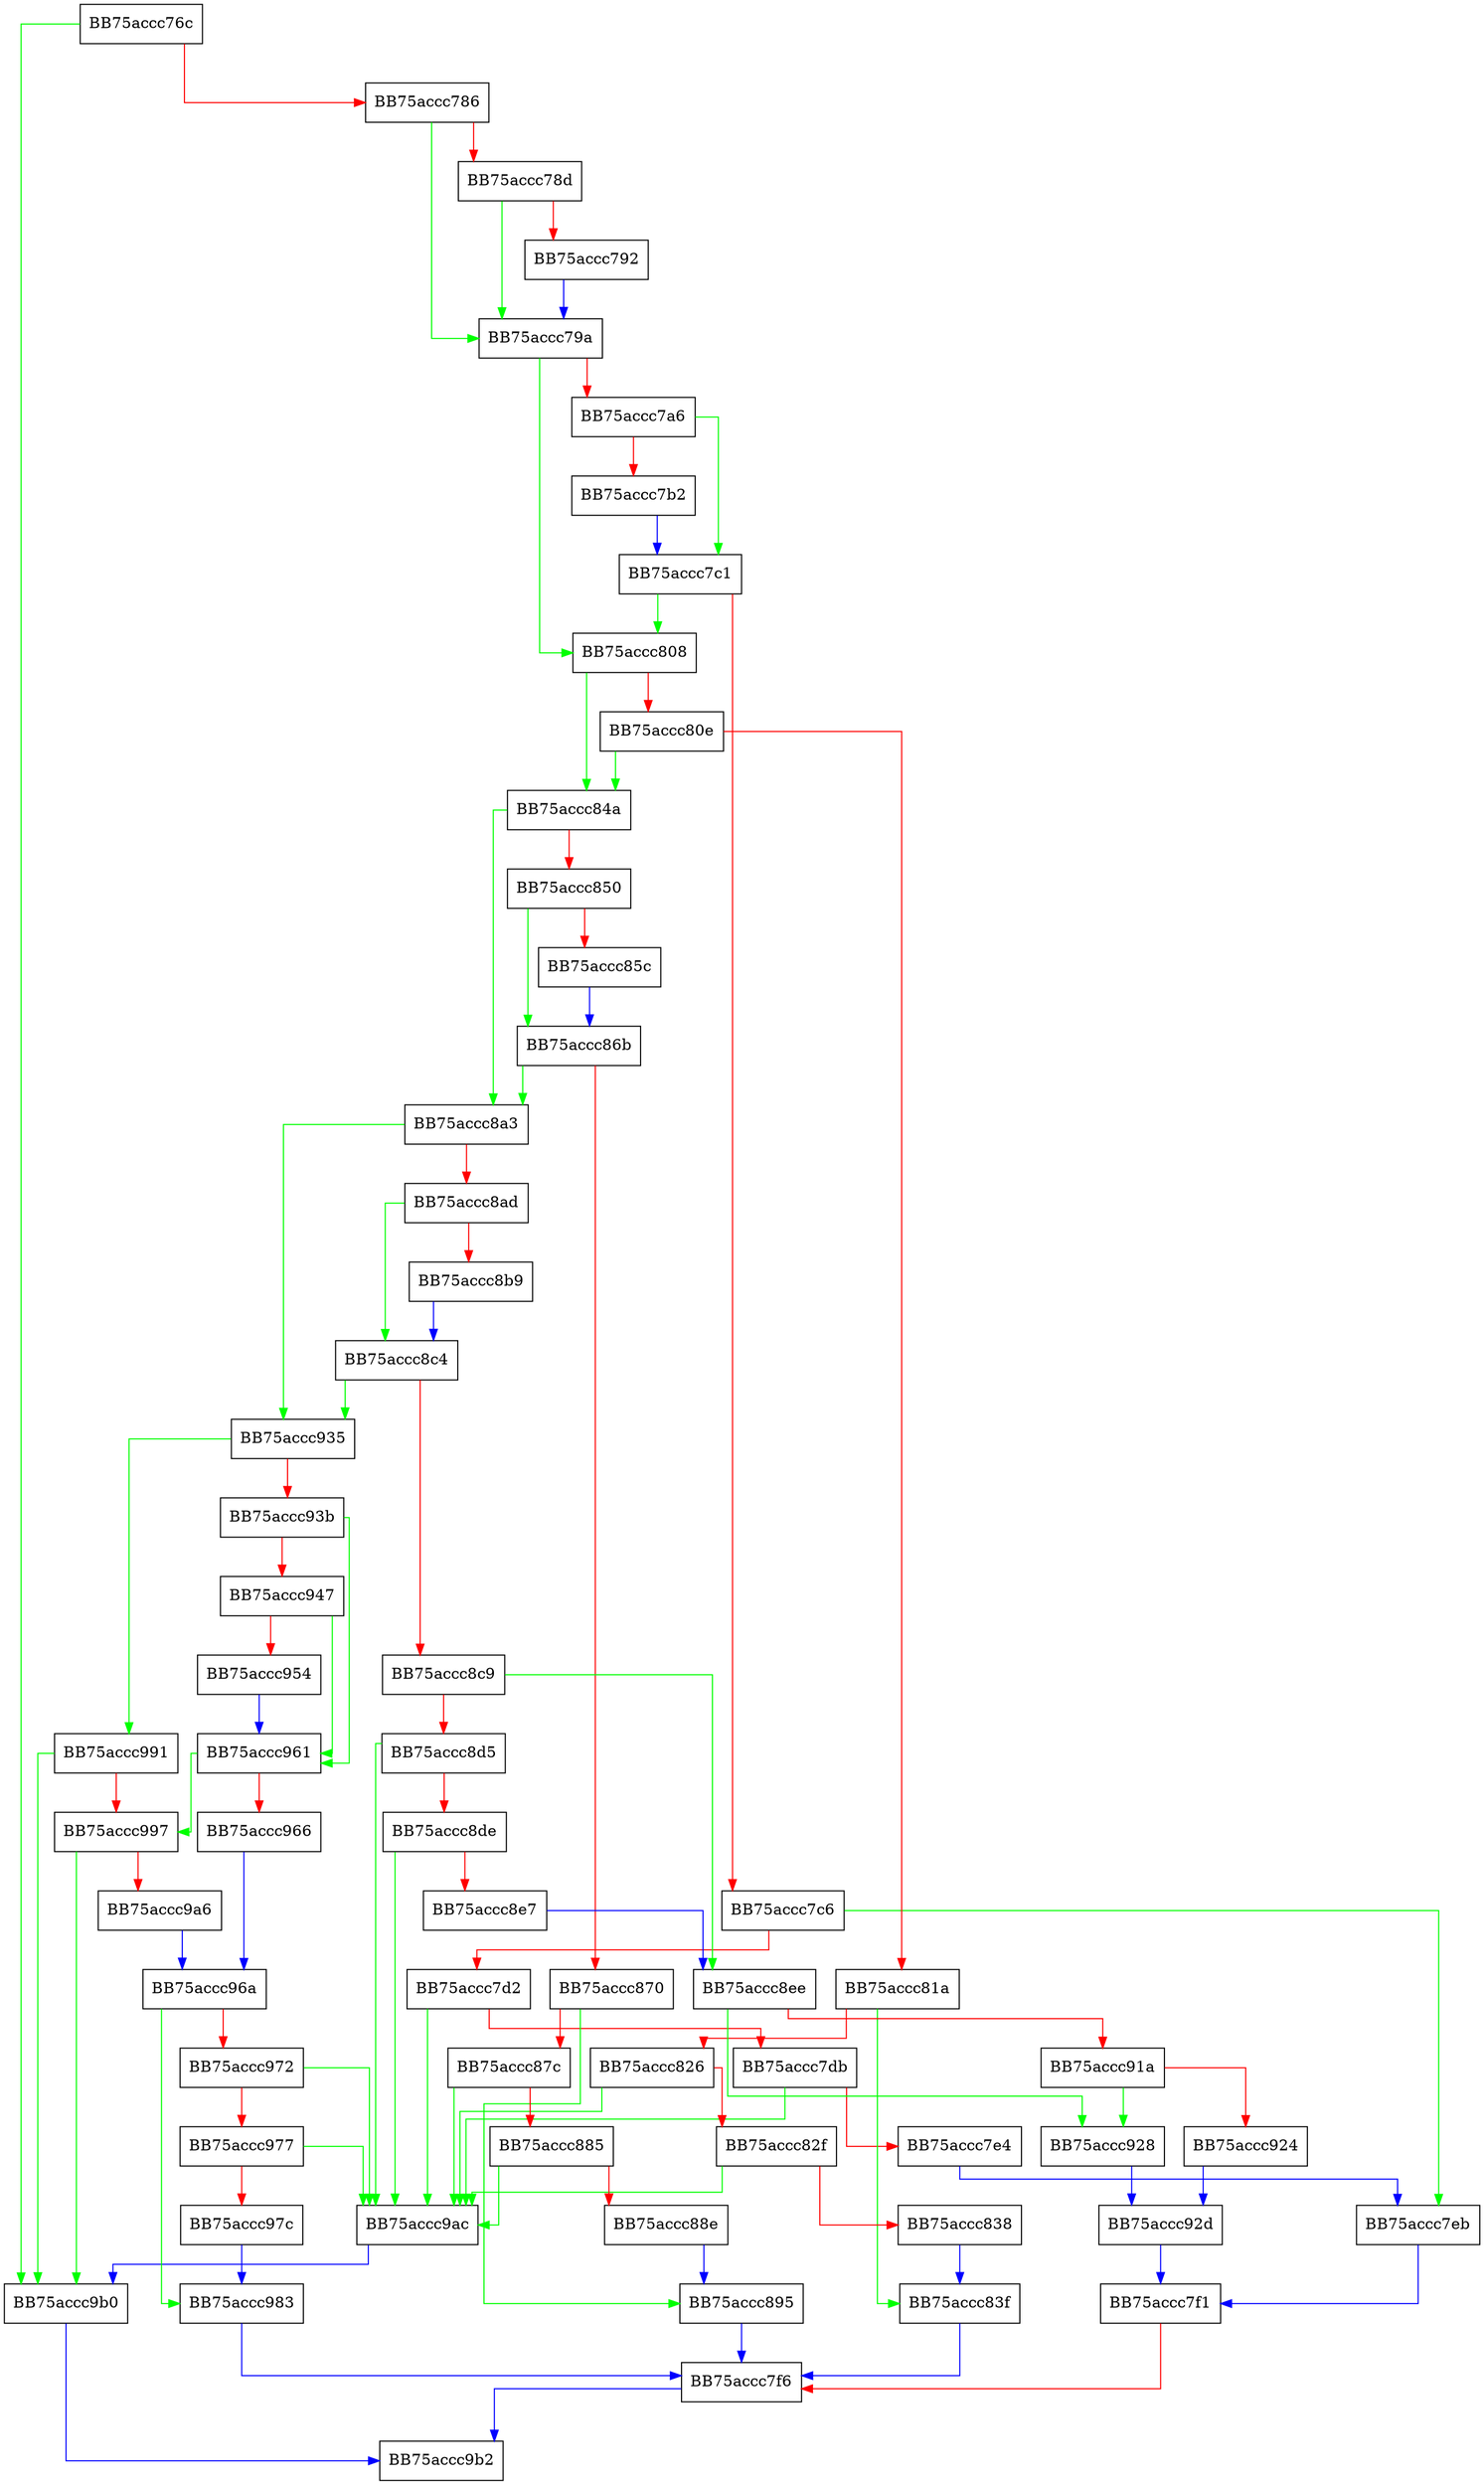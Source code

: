 digraph handle_perl_verb {
  node [shape="box"];
  graph [splines=ortho];
  BB75accc76c -> BB75accc9b0 [color="green"];
  BB75accc76c -> BB75accc786 [color="red"];
  BB75accc786 -> BB75accc79a [color="green"];
  BB75accc786 -> BB75accc78d [color="red"];
  BB75accc78d -> BB75accc79a [color="green"];
  BB75accc78d -> BB75accc792 [color="red"];
  BB75accc792 -> BB75accc79a [color="blue"];
  BB75accc79a -> BB75accc808 [color="green"];
  BB75accc79a -> BB75accc7a6 [color="red"];
  BB75accc7a6 -> BB75accc7c1 [color="green"];
  BB75accc7a6 -> BB75accc7b2 [color="red"];
  BB75accc7b2 -> BB75accc7c1 [color="blue"];
  BB75accc7c1 -> BB75accc808 [color="green"];
  BB75accc7c1 -> BB75accc7c6 [color="red"];
  BB75accc7c6 -> BB75accc7eb [color="green"];
  BB75accc7c6 -> BB75accc7d2 [color="red"];
  BB75accc7d2 -> BB75accc9ac [color="green"];
  BB75accc7d2 -> BB75accc7db [color="red"];
  BB75accc7db -> BB75accc9ac [color="green"];
  BB75accc7db -> BB75accc7e4 [color="red"];
  BB75accc7e4 -> BB75accc7eb [color="blue"];
  BB75accc7eb -> BB75accc7f1 [color="blue"];
  BB75accc7f1 -> BB75accc7f6 [color="red"];
  BB75accc7f6 -> BB75accc9b2 [color="blue"];
  BB75accc808 -> BB75accc84a [color="green"];
  BB75accc808 -> BB75accc80e [color="red"];
  BB75accc80e -> BB75accc84a [color="green"];
  BB75accc80e -> BB75accc81a [color="red"];
  BB75accc81a -> BB75accc83f [color="green"];
  BB75accc81a -> BB75accc826 [color="red"];
  BB75accc826 -> BB75accc9ac [color="green"];
  BB75accc826 -> BB75accc82f [color="red"];
  BB75accc82f -> BB75accc9ac [color="green"];
  BB75accc82f -> BB75accc838 [color="red"];
  BB75accc838 -> BB75accc83f [color="blue"];
  BB75accc83f -> BB75accc7f6 [color="blue"];
  BB75accc84a -> BB75accc8a3 [color="green"];
  BB75accc84a -> BB75accc850 [color="red"];
  BB75accc850 -> BB75accc86b [color="green"];
  BB75accc850 -> BB75accc85c [color="red"];
  BB75accc85c -> BB75accc86b [color="blue"];
  BB75accc86b -> BB75accc8a3 [color="green"];
  BB75accc86b -> BB75accc870 [color="red"];
  BB75accc870 -> BB75accc895 [color="green"];
  BB75accc870 -> BB75accc87c [color="red"];
  BB75accc87c -> BB75accc9ac [color="green"];
  BB75accc87c -> BB75accc885 [color="red"];
  BB75accc885 -> BB75accc9ac [color="green"];
  BB75accc885 -> BB75accc88e [color="red"];
  BB75accc88e -> BB75accc895 [color="blue"];
  BB75accc895 -> BB75accc7f6 [color="blue"];
  BB75accc8a3 -> BB75accc935 [color="green"];
  BB75accc8a3 -> BB75accc8ad [color="red"];
  BB75accc8ad -> BB75accc8c4 [color="green"];
  BB75accc8ad -> BB75accc8b9 [color="red"];
  BB75accc8b9 -> BB75accc8c4 [color="blue"];
  BB75accc8c4 -> BB75accc935 [color="green"];
  BB75accc8c4 -> BB75accc8c9 [color="red"];
  BB75accc8c9 -> BB75accc8ee [color="green"];
  BB75accc8c9 -> BB75accc8d5 [color="red"];
  BB75accc8d5 -> BB75accc9ac [color="green"];
  BB75accc8d5 -> BB75accc8de [color="red"];
  BB75accc8de -> BB75accc9ac [color="green"];
  BB75accc8de -> BB75accc8e7 [color="red"];
  BB75accc8e7 -> BB75accc8ee [color="blue"];
  BB75accc8ee -> BB75accc928 [color="green"];
  BB75accc8ee -> BB75accc91a [color="red"];
  BB75accc91a -> BB75accc928 [color="green"];
  BB75accc91a -> BB75accc924 [color="red"];
  BB75accc924 -> BB75accc92d [color="blue"];
  BB75accc928 -> BB75accc92d [color="blue"];
  BB75accc92d -> BB75accc7f1 [color="blue"];
  BB75accc935 -> BB75accc991 [color="green"];
  BB75accc935 -> BB75accc93b [color="red"];
  BB75accc93b -> BB75accc961 [color="green"];
  BB75accc93b -> BB75accc947 [color="red"];
  BB75accc947 -> BB75accc961 [color="green"];
  BB75accc947 -> BB75accc954 [color="red"];
  BB75accc954 -> BB75accc961 [color="blue"];
  BB75accc961 -> BB75accc997 [color="green"];
  BB75accc961 -> BB75accc966 [color="red"];
  BB75accc966 -> BB75accc96a [color="blue"];
  BB75accc96a -> BB75accc983 [color="green"];
  BB75accc96a -> BB75accc972 [color="red"];
  BB75accc972 -> BB75accc9ac [color="green"];
  BB75accc972 -> BB75accc977 [color="red"];
  BB75accc977 -> BB75accc9ac [color="green"];
  BB75accc977 -> BB75accc97c [color="red"];
  BB75accc97c -> BB75accc983 [color="blue"];
  BB75accc983 -> BB75accc7f6 [color="blue"];
  BB75accc991 -> BB75accc9b0 [color="green"];
  BB75accc991 -> BB75accc997 [color="red"];
  BB75accc997 -> BB75accc9b0 [color="green"];
  BB75accc997 -> BB75accc9a6 [color="red"];
  BB75accc9a6 -> BB75accc96a [color="blue"];
  BB75accc9ac -> BB75accc9b0 [color="blue"];
  BB75accc9b0 -> BB75accc9b2 [color="blue"];
}